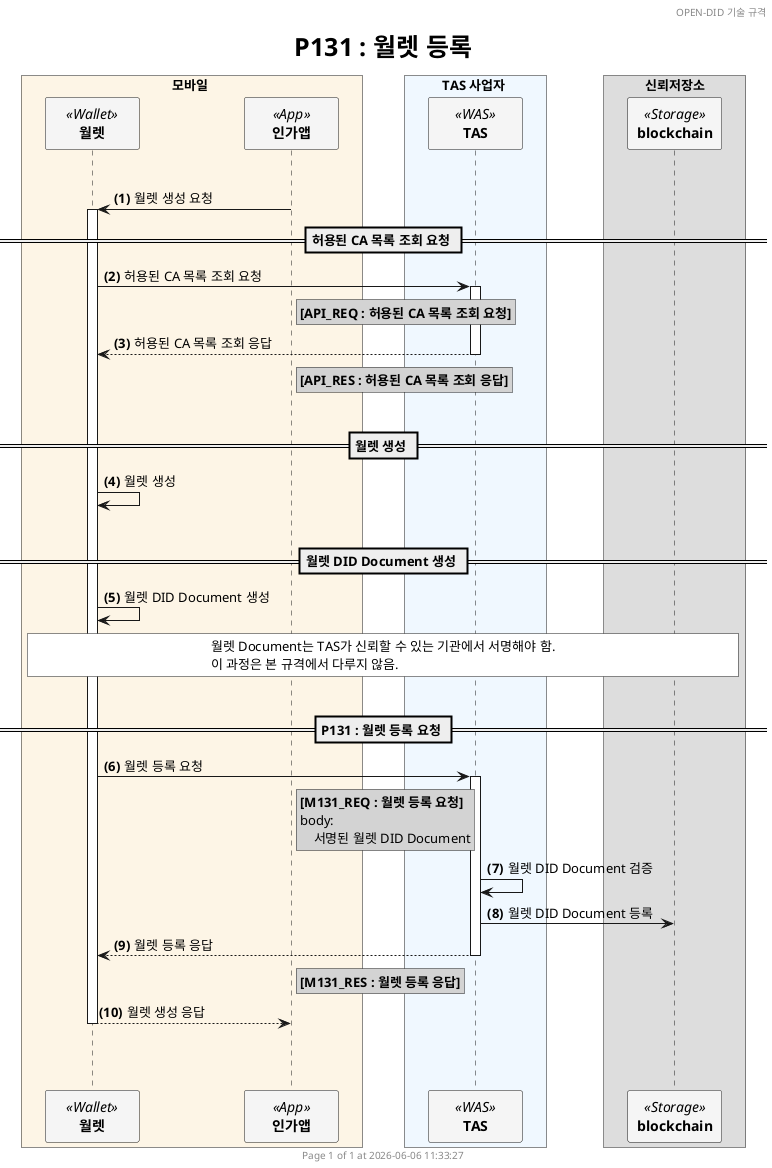 
@startuml P131_register_wallet_simple_ko

'- - - - - - - - - - - - - - - - - - - - - - - - - - - - - - - - - - - - - - - - - - - - - - - - - - - - - - - - - - -
' 설정
'- - - - - - - - - - - - - - - - - - - - - - - - - - - - - - - - - - - - - - - - - - - - - - - - - - - - - - - - - - -
'=== Header and Footer ===
header OPEN-DID 기술 규격
footer
  	Page %page% of %lastpage% at %date("yyyy-MM-dd hh:mm:ss")
end footer

'=== 제목 ===
title
	<size:25>P131 : 월렛 등록</size>
end title

'=== 옵션 ===
autonumber "<b>(#)</b>"

'=== Panticipants ===
skinparam ParticipantPadding 20
skinparam BoxPadding 20
skinparam MaxMessageSize 500
skinparam MinClassWidth 80

box 모바일 #OldLace
    participant "**월렛**" as WALLET <<Wallet>> #WhiteSmoke
    participant "**인가앱**" as CA <<App>> #WhiteSmoke    
end box

box TAS 사업자 #AliceBlue
    participant "**TAS**" as TAS <<WAS>> #WhiteSmoke
end box


box 신뢰저장소
    participant "**blockchain**" as BC <<Storage>> #WhiteSmoke
end box 

'- - - - - - - - - - - - - - - - - - - - - - - - - - - - - - - - - - - - - - - - - - - - - - - - - - - - - - - - - - -
' 상수
'- - - - - - - - - - - - - - - - - - - - - - - - - - - - - - - - - - - - - - - - - - - - - - - - - - - - - - - - - - -

!$refdoc = "별도 문서 참조"
!$doc = "데이터명세 문서 참조"


'- - - - - - - - - - - - - - - - - - - - - - - - - - - - - - - - - - - - - - - - - - - - - - - - - - - - - - - - - - -
' 내용
'- - - - - - - - - - - - - - - - - - - - - - - - - - - - - - - - - - - - - - - - - - - - - - - - - - - - - - - - - - -
|||


CA -> WALLET++: 월렛 생성 요청

== 허용된 CA 목록 조회 요청 ==
WALLET -> TAS++: 허용된 CA 목록 조회 요청
rnote right of CA #LightGray        
    **[API_REQ : 허용된 CA 목록 조회 요청]**
end note

TAS --> WALLET--: 허용된 CA 목록 조회 응답
rnote right of CA #LightGray        
    **[API_RES : 허용된 CA 목록 조회 응답]**
end note


|||
== 월렛 생성 ==
WALLET -> WALLET: 월렛 생성


|||
== 월렛 DID Document 생성 ==
WALLET -> WALLET: 월렛 DID Document 생성
rnote across #white
    월렛 Document는 TAS가 신뢰할 수 있는 기관에서 서명해야 함.
    이 과정은 본 규격에서 다루지 않음. 
end note


|||
== P131 : 월렛 등록 요청 ==

WALLET -> TAS++: 월렛 등록 요청
rnote right of CA #LightGray        
    **[M131_REQ : 월렛 등록 요청]**
    body:
        서명된 월렛 DID Document
end note

TAS -> TAS: 월렛 DID Document 검증
TAS -> BC: 월렛 DID Document 등록

TAS --> WALLET--: 월렛 등록 응답
rnote right of CA #LightGray        
    **[M131_RES : 월렛 등록 응답]**
end note


WALLET --> CA--: 월렛 생성 응답

|||
|||
@enduml

